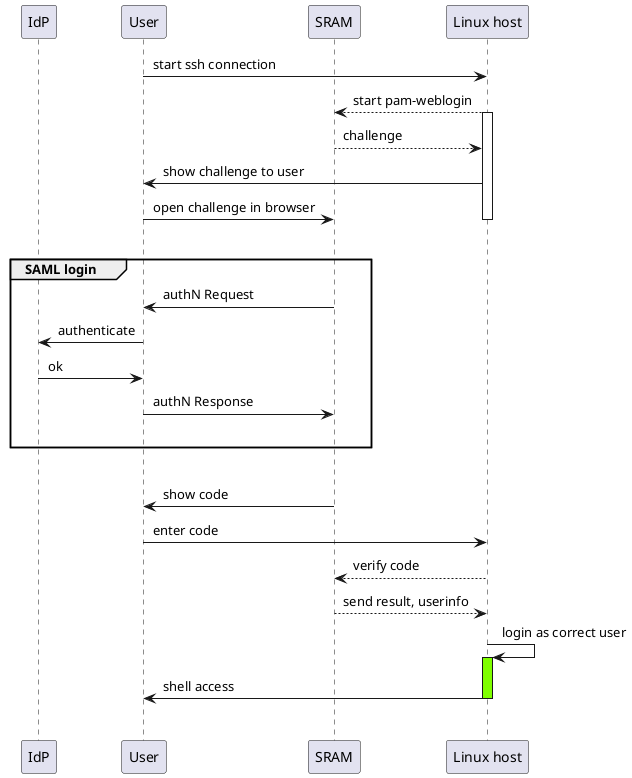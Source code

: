 @startuml
skinparam ParticipantPadding 1
skinparam SequenceMessagePadding 2

participant "IdP"  as idp
participant "User" as user
participant "SRAM" as sram
participant "Linux host" as linux

user  ->  linux : start ssh connection
linux --> sram  : start pam-weblogin
activate linux
sram  --> linux : challenge
linux ->  user  : show challenge to user
user  ->  sram  : open challenge in browser
deactivate linux

|||
group SAML login
  sram ->  user  : authN Request
  user ->  idp : authenticate
  idp  ->  user : ok
  user ->  sram : authN Response
  |||
end
|||

sram  ->  user  : show code
user  ->  linux : enter code

linux --> sram : verify code
sram  --> linux : send result, userinfo

linux ->  linux : login as correct user
activate linux #Chartreuse
linux ->  user  : shell access
deactivate linux
|||

@enduml
